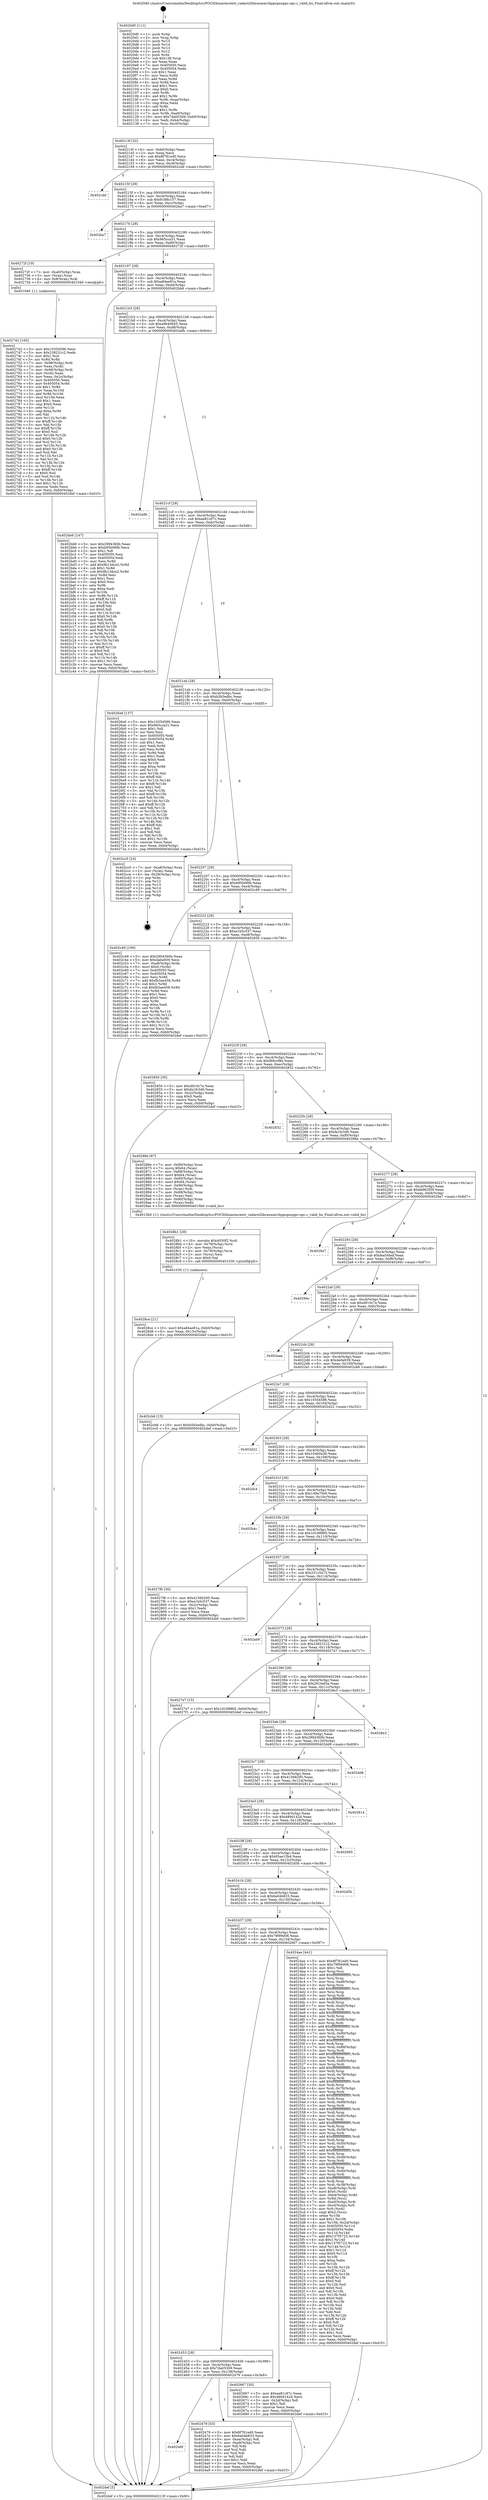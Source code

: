 digraph "0x4020d0" {
  label = "0x4020d0 (/mnt/c/Users/mathe/Desktop/tcc/POCII/binaries/extr_radare2librasmarchppcgnuppc-opc.c_valid_bo_Final-ollvm.out::main(0))"
  labelloc = "t"
  node[shape=record]

  Entry [label="",width=0.3,height=0.3,shape=circle,fillcolor=black,style=filled]
  "0x40213f" [label="{
     0x40213f [32]\l
     | [instrs]\l
     &nbsp;&nbsp;0x40213f \<+6\>: mov -0xb0(%rbp),%eax\l
     &nbsp;&nbsp;0x402145 \<+2\>: mov %eax,%ecx\l
     &nbsp;&nbsp;0x402147 \<+6\>: sub $0x8f781ed0,%ecx\l
     &nbsp;&nbsp;0x40214d \<+6\>: mov %eax,-0xc4(%rbp)\l
     &nbsp;&nbsp;0x402153 \<+6\>: mov %ecx,-0xc8(%rbp)\l
     &nbsp;&nbsp;0x402159 \<+6\>: je 0000000000402cdd \<main+0xc0d\>\l
  }"]
  "0x402cdd" [label="{
     0x402cdd\l
  }", style=dashed]
  "0x40215f" [label="{
     0x40215f [28]\l
     | [instrs]\l
     &nbsp;&nbsp;0x40215f \<+5\>: jmp 0000000000402164 \<main+0x94\>\l
     &nbsp;&nbsp;0x402164 \<+6\>: mov -0xc4(%rbp),%eax\l
     &nbsp;&nbsp;0x40216a \<+5\>: sub $0x9188c157,%eax\l
     &nbsp;&nbsp;0x40216f \<+6\>: mov %eax,-0xcc(%rbp)\l
     &nbsp;&nbsp;0x402175 \<+6\>: je 0000000000402ba7 \<main+0xad7\>\l
  }"]
  Exit [label="",width=0.3,height=0.3,shape=circle,fillcolor=black,style=filled,peripheries=2]
  "0x402ba7" [label="{
     0x402ba7\l
  }", style=dashed]
  "0x40217b" [label="{
     0x40217b [28]\l
     | [instrs]\l
     &nbsp;&nbsp;0x40217b \<+5\>: jmp 0000000000402180 \<main+0xb0\>\l
     &nbsp;&nbsp;0x402180 \<+6\>: mov -0xc4(%rbp),%eax\l
     &nbsp;&nbsp;0x402186 \<+5\>: sub $0x965cca31,%eax\l
     &nbsp;&nbsp;0x40218b \<+6\>: mov %eax,-0xd0(%rbp)\l
     &nbsp;&nbsp;0x402191 \<+6\>: je 000000000040272f \<main+0x65f\>\l
  }"]
  "0x4028ce" [label="{
     0x4028ce [21]\l
     | [instrs]\l
     &nbsp;&nbsp;0x4028ce \<+10\>: movl $0xa84ae91a,-0xb0(%rbp)\l
     &nbsp;&nbsp;0x4028d8 \<+6\>: mov %eax,-0x13c(%rbp)\l
     &nbsp;&nbsp;0x4028de \<+5\>: jmp 0000000000402def \<main+0xd1f\>\l
  }"]
  "0x40272f" [label="{
     0x40272f [19]\l
     | [instrs]\l
     &nbsp;&nbsp;0x40272f \<+7\>: mov -0xa0(%rbp),%rax\l
     &nbsp;&nbsp;0x402736 \<+3\>: mov (%rax),%rax\l
     &nbsp;&nbsp;0x402739 \<+4\>: mov 0x8(%rax),%rdi\l
     &nbsp;&nbsp;0x40273d \<+5\>: call 0000000000401040 \<atoi@plt\>\l
     | [calls]\l
     &nbsp;&nbsp;0x401040 \{1\} (unknown)\l
  }"]
  "0x402197" [label="{
     0x402197 [28]\l
     | [instrs]\l
     &nbsp;&nbsp;0x402197 \<+5\>: jmp 000000000040219c \<main+0xcc\>\l
     &nbsp;&nbsp;0x40219c \<+6\>: mov -0xc4(%rbp),%eax\l
     &nbsp;&nbsp;0x4021a2 \<+5\>: sub $0xa84ae91a,%eax\l
     &nbsp;&nbsp;0x4021a7 \<+6\>: mov %eax,-0xd4(%rbp)\l
     &nbsp;&nbsp;0x4021ad \<+6\>: je 0000000000402bb6 \<main+0xae6\>\l
  }"]
  "0x4028b1" [label="{
     0x4028b1 [29]\l
     | [instrs]\l
     &nbsp;&nbsp;0x4028b1 \<+10\>: movabs $0x4030f2,%rdi\l
     &nbsp;&nbsp;0x4028bb \<+4\>: mov -0x78(%rbp),%rcx\l
     &nbsp;&nbsp;0x4028bf \<+2\>: mov %eax,(%rcx)\l
     &nbsp;&nbsp;0x4028c1 \<+4\>: mov -0x78(%rbp),%rcx\l
     &nbsp;&nbsp;0x4028c5 \<+2\>: mov (%rcx),%esi\l
     &nbsp;&nbsp;0x4028c7 \<+2\>: mov $0x0,%al\l
     &nbsp;&nbsp;0x4028c9 \<+5\>: call 0000000000401030 \<printf@plt\>\l
     | [calls]\l
     &nbsp;&nbsp;0x401030 \{1\} (unknown)\l
  }"]
  "0x402bb6" [label="{
     0x402bb6 [147]\l
     | [instrs]\l
     &nbsp;&nbsp;0x402bb6 \<+5\>: mov $0x2994360b,%eax\l
     &nbsp;&nbsp;0x402bbb \<+5\>: mov $0xb95b06fb,%ecx\l
     &nbsp;&nbsp;0x402bc0 \<+2\>: mov $0x1,%dl\l
     &nbsp;&nbsp;0x402bc2 \<+7\>: mov 0x405050,%esi\l
     &nbsp;&nbsp;0x402bc9 \<+7\>: mov 0x405054,%edi\l
     &nbsp;&nbsp;0x402bd0 \<+3\>: mov %esi,%r8d\l
     &nbsp;&nbsp;0x402bd3 \<+7\>: add $0x9b13dce2,%r8d\l
     &nbsp;&nbsp;0x402bda \<+4\>: sub $0x1,%r8d\l
     &nbsp;&nbsp;0x402bde \<+7\>: sub $0x9b13dce2,%r8d\l
     &nbsp;&nbsp;0x402be5 \<+4\>: imul %r8d,%esi\l
     &nbsp;&nbsp;0x402be9 \<+3\>: and $0x1,%esi\l
     &nbsp;&nbsp;0x402bec \<+3\>: cmp $0x0,%esi\l
     &nbsp;&nbsp;0x402bef \<+4\>: sete %r9b\l
     &nbsp;&nbsp;0x402bf3 \<+3\>: cmp $0xa,%edi\l
     &nbsp;&nbsp;0x402bf6 \<+4\>: setl %r10b\l
     &nbsp;&nbsp;0x402bfa \<+3\>: mov %r9b,%r11b\l
     &nbsp;&nbsp;0x402bfd \<+4\>: xor $0xff,%r11b\l
     &nbsp;&nbsp;0x402c01 \<+3\>: mov %r10b,%bl\l
     &nbsp;&nbsp;0x402c04 \<+3\>: xor $0xff,%bl\l
     &nbsp;&nbsp;0x402c07 \<+3\>: xor $0x0,%dl\l
     &nbsp;&nbsp;0x402c0a \<+3\>: mov %r11b,%r14b\l
     &nbsp;&nbsp;0x402c0d \<+4\>: and $0x0,%r14b\l
     &nbsp;&nbsp;0x402c11 \<+3\>: and %dl,%r9b\l
     &nbsp;&nbsp;0x402c14 \<+3\>: mov %bl,%r15b\l
     &nbsp;&nbsp;0x402c17 \<+4\>: and $0x0,%r15b\l
     &nbsp;&nbsp;0x402c1b \<+3\>: and %dl,%r10b\l
     &nbsp;&nbsp;0x402c1e \<+3\>: or %r9b,%r14b\l
     &nbsp;&nbsp;0x402c21 \<+3\>: or %r10b,%r15b\l
     &nbsp;&nbsp;0x402c24 \<+3\>: xor %r15b,%r14b\l
     &nbsp;&nbsp;0x402c27 \<+3\>: or %bl,%r11b\l
     &nbsp;&nbsp;0x402c2a \<+4\>: xor $0xff,%r11b\l
     &nbsp;&nbsp;0x402c2e \<+3\>: or $0x0,%dl\l
     &nbsp;&nbsp;0x402c31 \<+3\>: and %dl,%r11b\l
     &nbsp;&nbsp;0x402c34 \<+3\>: or %r11b,%r14b\l
     &nbsp;&nbsp;0x402c37 \<+4\>: test $0x1,%r14b\l
     &nbsp;&nbsp;0x402c3b \<+3\>: cmovne %ecx,%eax\l
     &nbsp;&nbsp;0x402c3e \<+6\>: mov %eax,-0xb0(%rbp)\l
     &nbsp;&nbsp;0x402c44 \<+5\>: jmp 0000000000402def \<main+0xd1f\>\l
  }"]
  "0x4021b3" [label="{
     0x4021b3 [28]\l
     | [instrs]\l
     &nbsp;&nbsp;0x4021b3 \<+5\>: jmp 00000000004021b8 \<main+0xe8\>\l
     &nbsp;&nbsp;0x4021b8 \<+6\>: mov -0xc4(%rbp),%eax\l
     &nbsp;&nbsp;0x4021be \<+5\>: sub $0xa9b40645,%eax\l
     &nbsp;&nbsp;0x4021c3 \<+6\>: mov %eax,-0xd8(%rbp)\l
     &nbsp;&nbsp;0x4021c9 \<+6\>: je 0000000000402a9b \<main+0x9cb\>\l
  }"]
  "0x402742" [label="{
     0x402742 [165]\l
     | [instrs]\l
     &nbsp;&nbsp;0x402742 \<+5\>: mov $0x10354586,%ecx\l
     &nbsp;&nbsp;0x402747 \<+5\>: mov $0x238231c2,%edx\l
     &nbsp;&nbsp;0x40274c \<+3\>: mov $0x1,%sil\l
     &nbsp;&nbsp;0x40274f \<+3\>: xor %r8d,%r8d\l
     &nbsp;&nbsp;0x402752 \<+7\>: mov -0x98(%rbp),%rdi\l
     &nbsp;&nbsp;0x402759 \<+2\>: mov %eax,(%rdi)\l
     &nbsp;&nbsp;0x40275b \<+7\>: mov -0x98(%rbp),%rdi\l
     &nbsp;&nbsp;0x402762 \<+2\>: mov (%rdi),%eax\l
     &nbsp;&nbsp;0x402764 \<+3\>: mov %eax,-0x2c(%rbp)\l
     &nbsp;&nbsp;0x402767 \<+7\>: mov 0x405050,%eax\l
     &nbsp;&nbsp;0x40276e \<+8\>: mov 0x405054,%r9d\l
     &nbsp;&nbsp;0x402776 \<+4\>: sub $0x1,%r8d\l
     &nbsp;&nbsp;0x40277a \<+3\>: mov %eax,%r10d\l
     &nbsp;&nbsp;0x40277d \<+3\>: add %r8d,%r10d\l
     &nbsp;&nbsp;0x402780 \<+4\>: imul %r10d,%eax\l
     &nbsp;&nbsp;0x402784 \<+3\>: and $0x1,%eax\l
     &nbsp;&nbsp;0x402787 \<+3\>: cmp $0x0,%eax\l
     &nbsp;&nbsp;0x40278a \<+4\>: sete %r11b\l
     &nbsp;&nbsp;0x40278e \<+4\>: cmp $0xa,%r9d\l
     &nbsp;&nbsp;0x402792 \<+3\>: setl %bl\l
     &nbsp;&nbsp;0x402795 \<+3\>: mov %r11b,%r14b\l
     &nbsp;&nbsp;0x402798 \<+4\>: xor $0xff,%r14b\l
     &nbsp;&nbsp;0x40279c \<+3\>: mov %bl,%r15b\l
     &nbsp;&nbsp;0x40279f \<+4\>: xor $0xff,%r15b\l
     &nbsp;&nbsp;0x4027a3 \<+4\>: xor $0x0,%sil\l
     &nbsp;&nbsp;0x4027a7 \<+3\>: mov %r14b,%r12b\l
     &nbsp;&nbsp;0x4027aa \<+4\>: and $0x0,%r12b\l
     &nbsp;&nbsp;0x4027ae \<+3\>: and %sil,%r11b\l
     &nbsp;&nbsp;0x4027b1 \<+3\>: mov %r15b,%r13b\l
     &nbsp;&nbsp;0x4027b4 \<+4\>: and $0x0,%r13b\l
     &nbsp;&nbsp;0x4027b8 \<+3\>: and %sil,%bl\l
     &nbsp;&nbsp;0x4027bb \<+3\>: or %r11b,%r12b\l
     &nbsp;&nbsp;0x4027be \<+3\>: or %bl,%r13b\l
     &nbsp;&nbsp;0x4027c1 \<+3\>: xor %r13b,%r12b\l
     &nbsp;&nbsp;0x4027c4 \<+3\>: or %r15b,%r14b\l
     &nbsp;&nbsp;0x4027c7 \<+4\>: xor $0xff,%r14b\l
     &nbsp;&nbsp;0x4027cb \<+4\>: or $0x0,%sil\l
     &nbsp;&nbsp;0x4027cf \<+3\>: and %sil,%r14b\l
     &nbsp;&nbsp;0x4027d2 \<+3\>: or %r14b,%r12b\l
     &nbsp;&nbsp;0x4027d5 \<+4\>: test $0x1,%r12b\l
     &nbsp;&nbsp;0x4027d9 \<+3\>: cmovne %edx,%ecx\l
     &nbsp;&nbsp;0x4027dc \<+6\>: mov %ecx,-0xb0(%rbp)\l
     &nbsp;&nbsp;0x4027e2 \<+5\>: jmp 0000000000402def \<main+0xd1f\>\l
  }"]
  "0x402a9b" [label="{
     0x402a9b\l
  }", style=dashed]
  "0x4021cf" [label="{
     0x4021cf [28]\l
     | [instrs]\l
     &nbsp;&nbsp;0x4021cf \<+5\>: jmp 00000000004021d4 \<main+0x104\>\l
     &nbsp;&nbsp;0x4021d4 \<+6\>: mov -0xc4(%rbp),%eax\l
     &nbsp;&nbsp;0x4021da \<+5\>: sub $0xae81c97c,%eax\l
     &nbsp;&nbsp;0x4021df \<+6\>: mov %eax,-0xdc(%rbp)\l
     &nbsp;&nbsp;0x4021e5 \<+6\>: je 00000000004026a6 \<main+0x5d6\>\l
  }"]
  "0x4020d0" [label="{
     0x4020d0 [111]\l
     | [instrs]\l
     &nbsp;&nbsp;0x4020d0 \<+1\>: push %rbp\l
     &nbsp;&nbsp;0x4020d1 \<+3\>: mov %rsp,%rbp\l
     &nbsp;&nbsp;0x4020d4 \<+2\>: push %r15\l
     &nbsp;&nbsp;0x4020d6 \<+2\>: push %r14\l
     &nbsp;&nbsp;0x4020d8 \<+2\>: push %r13\l
     &nbsp;&nbsp;0x4020da \<+2\>: push %r12\l
     &nbsp;&nbsp;0x4020dc \<+1\>: push %rbx\l
     &nbsp;&nbsp;0x4020dd \<+7\>: sub $0x138,%rsp\l
     &nbsp;&nbsp;0x4020e4 \<+2\>: xor %eax,%eax\l
     &nbsp;&nbsp;0x4020e6 \<+7\>: mov 0x405050,%ecx\l
     &nbsp;&nbsp;0x4020ed \<+7\>: mov 0x405054,%edx\l
     &nbsp;&nbsp;0x4020f4 \<+3\>: sub $0x1,%eax\l
     &nbsp;&nbsp;0x4020f7 \<+3\>: mov %ecx,%r8d\l
     &nbsp;&nbsp;0x4020fa \<+3\>: add %eax,%r8d\l
     &nbsp;&nbsp;0x4020fd \<+4\>: imul %r8d,%ecx\l
     &nbsp;&nbsp;0x402101 \<+3\>: and $0x1,%ecx\l
     &nbsp;&nbsp;0x402104 \<+3\>: cmp $0x0,%ecx\l
     &nbsp;&nbsp;0x402107 \<+4\>: sete %r9b\l
     &nbsp;&nbsp;0x40210b \<+4\>: and $0x1,%r9b\l
     &nbsp;&nbsp;0x40210f \<+7\>: mov %r9b,-0xaa(%rbp)\l
     &nbsp;&nbsp;0x402116 \<+3\>: cmp $0xa,%edx\l
     &nbsp;&nbsp;0x402119 \<+4\>: setl %r9b\l
     &nbsp;&nbsp;0x40211d \<+4\>: and $0x1,%r9b\l
     &nbsp;&nbsp;0x402121 \<+7\>: mov %r9b,-0xa9(%rbp)\l
     &nbsp;&nbsp;0x402128 \<+10\>: movl $0x7da05309,-0xb0(%rbp)\l
     &nbsp;&nbsp;0x402132 \<+6\>: mov %edi,-0xb4(%rbp)\l
     &nbsp;&nbsp;0x402138 \<+7\>: mov %rsi,-0xc0(%rbp)\l
  }"]
  "0x4026a6" [label="{
     0x4026a6 [137]\l
     | [instrs]\l
     &nbsp;&nbsp;0x4026a6 \<+5\>: mov $0x10354586,%eax\l
     &nbsp;&nbsp;0x4026ab \<+5\>: mov $0x965cca31,%ecx\l
     &nbsp;&nbsp;0x4026b0 \<+2\>: mov $0x1,%dl\l
     &nbsp;&nbsp;0x4026b2 \<+2\>: xor %esi,%esi\l
     &nbsp;&nbsp;0x4026b4 \<+7\>: mov 0x405050,%edi\l
     &nbsp;&nbsp;0x4026bb \<+8\>: mov 0x405054,%r8d\l
     &nbsp;&nbsp;0x4026c3 \<+3\>: sub $0x1,%esi\l
     &nbsp;&nbsp;0x4026c6 \<+3\>: mov %edi,%r9d\l
     &nbsp;&nbsp;0x4026c9 \<+3\>: add %esi,%r9d\l
     &nbsp;&nbsp;0x4026cc \<+4\>: imul %r9d,%edi\l
     &nbsp;&nbsp;0x4026d0 \<+3\>: and $0x1,%edi\l
     &nbsp;&nbsp;0x4026d3 \<+3\>: cmp $0x0,%edi\l
     &nbsp;&nbsp;0x4026d6 \<+4\>: sete %r10b\l
     &nbsp;&nbsp;0x4026da \<+4\>: cmp $0xa,%r8d\l
     &nbsp;&nbsp;0x4026de \<+4\>: setl %r11b\l
     &nbsp;&nbsp;0x4026e2 \<+3\>: mov %r10b,%bl\l
     &nbsp;&nbsp;0x4026e5 \<+3\>: xor $0xff,%bl\l
     &nbsp;&nbsp;0x4026e8 \<+3\>: mov %r11b,%r14b\l
     &nbsp;&nbsp;0x4026eb \<+4\>: xor $0xff,%r14b\l
     &nbsp;&nbsp;0x4026ef \<+3\>: xor $0x1,%dl\l
     &nbsp;&nbsp;0x4026f2 \<+3\>: mov %bl,%r15b\l
     &nbsp;&nbsp;0x4026f5 \<+4\>: and $0xff,%r15b\l
     &nbsp;&nbsp;0x4026f9 \<+3\>: and %dl,%r10b\l
     &nbsp;&nbsp;0x4026fc \<+3\>: mov %r14b,%r12b\l
     &nbsp;&nbsp;0x4026ff \<+4\>: and $0xff,%r12b\l
     &nbsp;&nbsp;0x402703 \<+3\>: and %dl,%r11b\l
     &nbsp;&nbsp;0x402706 \<+3\>: or %r10b,%r15b\l
     &nbsp;&nbsp;0x402709 \<+3\>: or %r11b,%r12b\l
     &nbsp;&nbsp;0x40270c \<+3\>: xor %r12b,%r15b\l
     &nbsp;&nbsp;0x40270f \<+3\>: or %r14b,%bl\l
     &nbsp;&nbsp;0x402712 \<+3\>: xor $0xff,%bl\l
     &nbsp;&nbsp;0x402715 \<+3\>: or $0x1,%dl\l
     &nbsp;&nbsp;0x402718 \<+2\>: and %dl,%bl\l
     &nbsp;&nbsp;0x40271a \<+3\>: or %bl,%r15b\l
     &nbsp;&nbsp;0x40271d \<+4\>: test $0x1,%r15b\l
     &nbsp;&nbsp;0x402721 \<+3\>: cmovne %ecx,%eax\l
     &nbsp;&nbsp;0x402724 \<+6\>: mov %eax,-0xb0(%rbp)\l
     &nbsp;&nbsp;0x40272a \<+5\>: jmp 0000000000402def \<main+0xd1f\>\l
  }"]
  "0x4021eb" [label="{
     0x4021eb [28]\l
     | [instrs]\l
     &nbsp;&nbsp;0x4021eb \<+5\>: jmp 00000000004021f0 \<main+0x120\>\l
     &nbsp;&nbsp;0x4021f0 \<+6\>: mov -0xc4(%rbp),%eax\l
     &nbsp;&nbsp;0x4021f6 \<+5\>: sub $0xb5b5edbc,%eax\l
     &nbsp;&nbsp;0x4021fb \<+6\>: mov %eax,-0xe0(%rbp)\l
     &nbsp;&nbsp;0x402201 \<+6\>: je 0000000000402cc5 \<main+0xbf5\>\l
  }"]
  "0x402def" [label="{
     0x402def [5]\l
     | [instrs]\l
     &nbsp;&nbsp;0x402def \<+5\>: jmp 000000000040213f \<main+0x6f\>\l
  }"]
  "0x402cc5" [label="{
     0x402cc5 [24]\l
     | [instrs]\l
     &nbsp;&nbsp;0x402cc5 \<+7\>: mov -0xa8(%rbp),%rax\l
     &nbsp;&nbsp;0x402ccc \<+2\>: mov (%rax),%eax\l
     &nbsp;&nbsp;0x402cce \<+4\>: lea -0x28(%rbp),%rsp\l
     &nbsp;&nbsp;0x402cd2 \<+1\>: pop %rbx\l
     &nbsp;&nbsp;0x402cd3 \<+2\>: pop %r12\l
     &nbsp;&nbsp;0x402cd5 \<+2\>: pop %r13\l
     &nbsp;&nbsp;0x402cd7 \<+2\>: pop %r14\l
     &nbsp;&nbsp;0x402cd9 \<+2\>: pop %r15\l
     &nbsp;&nbsp;0x402cdb \<+1\>: pop %rbp\l
     &nbsp;&nbsp;0x402cdc \<+1\>: ret\l
  }"]
  "0x402207" [label="{
     0x402207 [28]\l
     | [instrs]\l
     &nbsp;&nbsp;0x402207 \<+5\>: jmp 000000000040220c \<main+0x13c\>\l
     &nbsp;&nbsp;0x40220c \<+6\>: mov -0xc4(%rbp),%eax\l
     &nbsp;&nbsp;0x402212 \<+5\>: sub $0xb95b06fb,%eax\l
     &nbsp;&nbsp;0x402217 \<+6\>: mov %eax,-0xe4(%rbp)\l
     &nbsp;&nbsp;0x40221d \<+6\>: je 0000000000402c49 \<main+0xb79\>\l
  }"]
  "0x40246f" [label="{
     0x40246f\l
  }", style=dashed]
  "0x402c49" [label="{
     0x402c49 [109]\l
     | [instrs]\l
     &nbsp;&nbsp;0x402c49 \<+5\>: mov $0x2994360b,%eax\l
     &nbsp;&nbsp;0x402c4e \<+5\>: mov $0xda0a939,%ecx\l
     &nbsp;&nbsp;0x402c53 \<+7\>: mov -0xa8(%rbp),%rdx\l
     &nbsp;&nbsp;0x402c5a \<+6\>: movl $0x0,(%rdx)\l
     &nbsp;&nbsp;0x402c60 \<+7\>: mov 0x405050,%esi\l
     &nbsp;&nbsp;0x402c67 \<+7\>: mov 0x405054,%edi\l
     &nbsp;&nbsp;0x402c6e \<+3\>: mov %esi,%r8d\l
     &nbsp;&nbsp;0x402c71 \<+7\>: add $0xfb3ae458,%r8d\l
     &nbsp;&nbsp;0x402c78 \<+4\>: sub $0x1,%r8d\l
     &nbsp;&nbsp;0x402c7c \<+7\>: sub $0xfb3ae458,%r8d\l
     &nbsp;&nbsp;0x402c83 \<+4\>: imul %r8d,%esi\l
     &nbsp;&nbsp;0x402c87 \<+3\>: and $0x1,%esi\l
     &nbsp;&nbsp;0x402c8a \<+3\>: cmp $0x0,%esi\l
     &nbsp;&nbsp;0x402c8d \<+4\>: sete %r9b\l
     &nbsp;&nbsp;0x402c91 \<+3\>: cmp $0xa,%edi\l
     &nbsp;&nbsp;0x402c94 \<+4\>: setl %r10b\l
     &nbsp;&nbsp;0x402c98 \<+3\>: mov %r9b,%r11b\l
     &nbsp;&nbsp;0x402c9b \<+3\>: and %r10b,%r11b\l
     &nbsp;&nbsp;0x402c9e \<+3\>: xor %r10b,%r9b\l
     &nbsp;&nbsp;0x402ca1 \<+3\>: or %r9b,%r11b\l
     &nbsp;&nbsp;0x402ca4 \<+4\>: test $0x1,%r11b\l
     &nbsp;&nbsp;0x402ca8 \<+3\>: cmovne %ecx,%eax\l
     &nbsp;&nbsp;0x402cab \<+6\>: mov %eax,-0xb0(%rbp)\l
     &nbsp;&nbsp;0x402cb1 \<+5\>: jmp 0000000000402def \<main+0xd1f\>\l
  }"]
  "0x402223" [label="{
     0x402223 [28]\l
     | [instrs]\l
     &nbsp;&nbsp;0x402223 \<+5\>: jmp 0000000000402228 \<main+0x158\>\l
     &nbsp;&nbsp;0x402228 \<+6\>: mov -0xc4(%rbp),%eax\l
     &nbsp;&nbsp;0x40222e \<+5\>: sub $0xe1b5c537,%eax\l
     &nbsp;&nbsp;0x402233 \<+6\>: mov %eax,-0xe8(%rbp)\l
     &nbsp;&nbsp;0x402239 \<+6\>: je 0000000000402850 \<main+0x780\>\l
  }"]
  "0x402479" [label="{
     0x402479 [53]\l
     | [instrs]\l
     &nbsp;&nbsp;0x402479 \<+5\>: mov $0x8f781ed0,%eax\l
     &nbsp;&nbsp;0x40247e \<+5\>: mov $0x6a04b833,%ecx\l
     &nbsp;&nbsp;0x402483 \<+6\>: mov -0xaa(%rbp),%dl\l
     &nbsp;&nbsp;0x402489 \<+7\>: mov -0xa9(%rbp),%sil\l
     &nbsp;&nbsp;0x402490 \<+3\>: mov %dl,%dil\l
     &nbsp;&nbsp;0x402493 \<+3\>: and %sil,%dil\l
     &nbsp;&nbsp;0x402496 \<+3\>: xor %sil,%dl\l
     &nbsp;&nbsp;0x402499 \<+3\>: or %dl,%dil\l
     &nbsp;&nbsp;0x40249c \<+4\>: test $0x1,%dil\l
     &nbsp;&nbsp;0x4024a0 \<+3\>: cmovne %ecx,%eax\l
     &nbsp;&nbsp;0x4024a3 \<+6\>: mov %eax,-0xb0(%rbp)\l
     &nbsp;&nbsp;0x4024a9 \<+5\>: jmp 0000000000402def \<main+0xd1f\>\l
  }"]
  "0x402850" [label="{
     0x402850 [30]\l
     | [instrs]\l
     &nbsp;&nbsp;0x402850 \<+5\>: mov $0xd910c7e,%eax\l
     &nbsp;&nbsp;0x402855 \<+5\>: mov $0xfa1fc346,%ecx\l
     &nbsp;&nbsp;0x40285a \<+3\>: mov -0x2c(%rbp),%edx\l
     &nbsp;&nbsp;0x40285d \<+3\>: cmp $0x0,%edx\l
     &nbsp;&nbsp;0x402860 \<+3\>: cmove %ecx,%eax\l
     &nbsp;&nbsp;0x402863 \<+6\>: mov %eax,-0xb0(%rbp)\l
     &nbsp;&nbsp;0x402869 \<+5\>: jmp 0000000000402def \<main+0xd1f\>\l
  }"]
  "0x40223f" [label="{
     0x40223f [28]\l
     | [instrs]\l
     &nbsp;&nbsp;0x40223f \<+5\>: jmp 0000000000402244 \<main+0x174\>\l
     &nbsp;&nbsp;0x402244 \<+6\>: mov -0xc4(%rbp),%eax\l
     &nbsp;&nbsp;0x40224a \<+5\>: sub $0xf68ccf8e,%eax\l
     &nbsp;&nbsp;0x40224f \<+6\>: mov %eax,-0xec(%rbp)\l
     &nbsp;&nbsp;0x402255 \<+6\>: je 0000000000402832 \<main+0x762\>\l
  }"]
  "0x402453" [label="{
     0x402453 [28]\l
     | [instrs]\l
     &nbsp;&nbsp;0x402453 \<+5\>: jmp 0000000000402458 \<main+0x388\>\l
     &nbsp;&nbsp;0x402458 \<+6\>: mov -0xc4(%rbp),%eax\l
     &nbsp;&nbsp;0x40245e \<+5\>: sub $0x7da05309,%eax\l
     &nbsp;&nbsp;0x402463 \<+6\>: mov %eax,-0x138(%rbp)\l
     &nbsp;&nbsp;0x402469 \<+6\>: je 0000000000402479 \<main+0x3a9\>\l
  }"]
  "0x402832" [label="{
     0x402832\l
  }", style=dashed]
  "0x40225b" [label="{
     0x40225b [28]\l
     | [instrs]\l
     &nbsp;&nbsp;0x40225b \<+5\>: jmp 0000000000402260 \<main+0x190\>\l
     &nbsp;&nbsp;0x402260 \<+6\>: mov -0xc4(%rbp),%eax\l
     &nbsp;&nbsp;0x402266 \<+5\>: sub $0xfa1fc346,%eax\l
     &nbsp;&nbsp;0x40226b \<+6\>: mov %eax,-0xf0(%rbp)\l
     &nbsp;&nbsp;0x402271 \<+6\>: je 000000000040286e \<main+0x79e\>\l
  }"]
  "0x402667" [label="{
     0x402667 [30]\l
     | [instrs]\l
     &nbsp;&nbsp;0x402667 \<+5\>: mov $0xae81c97c,%eax\l
     &nbsp;&nbsp;0x40266c \<+5\>: mov $0x489d142d,%ecx\l
     &nbsp;&nbsp;0x402671 \<+3\>: mov -0x2d(%rbp),%dl\l
     &nbsp;&nbsp;0x402674 \<+3\>: test $0x1,%dl\l
     &nbsp;&nbsp;0x402677 \<+3\>: cmovne %ecx,%eax\l
     &nbsp;&nbsp;0x40267a \<+6\>: mov %eax,-0xb0(%rbp)\l
     &nbsp;&nbsp;0x402680 \<+5\>: jmp 0000000000402def \<main+0xd1f\>\l
  }"]
  "0x40286e" [label="{
     0x40286e [67]\l
     | [instrs]\l
     &nbsp;&nbsp;0x40286e \<+7\>: mov -0x90(%rbp),%rax\l
     &nbsp;&nbsp;0x402875 \<+7\>: movq $0x64,(%rax)\l
     &nbsp;&nbsp;0x40287c \<+7\>: mov -0x88(%rbp),%rax\l
     &nbsp;&nbsp;0x402883 \<+6\>: movl $0x64,(%rax)\l
     &nbsp;&nbsp;0x402889 \<+4\>: mov -0x80(%rbp),%rax\l
     &nbsp;&nbsp;0x40288d \<+6\>: movl $0x64,(%rax)\l
     &nbsp;&nbsp;0x402893 \<+7\>: mov -0x90(%rbp),%rax\l
     &nbsp;&nbsp;0x40289a \<+3\>: mov (%rax),%rdi\l
     &nbsp;&nbsp;0x40289d \<+7\>: mov -0x88(%rbp),%rax\l
     &nbsp;&nbsp;0x4028a4 \<+2\>: mov (%rax),%esi\l
     &nbsp;&nbsp;0x4028a6 \<+4\>: mov -0x80(%rbp),%rax\l
     &nbsp;&nbsp;0x4028aa \<+2\>: mov (%rax),%edx\l
     &nbsp;&nbsp;0x4028ac \<+5\>: call 00000000004015b0 \<valid_bo\>\l
     | [calls]\l
     &nbsp;&nbsp;0x4015b0 \{1\} (/mnt/c/Users/mathe/Desktop/tcc/POCII/binaries/extr_radare2librasmarchppcgnuppc-opc.c_valid_bo_Final-ollvm.out::valid_bo)\l
  }"]
  "0x402277" [label="{
     0x402277 [28]\l
     | [instrs]\l
     &nbsp;&nbsp;0x402277 \<+5\>: jmp 000000000040227c \<main+0x1ac\>\l
     &nbsp;&nbsp;0x40227c \<+6\>: mov -0xc4(%rbp),%eax\l
     &nbsp;&nbsp;0x402282 \<+5\>: sub $0xfe962f59,%eax\l
     &nbsp;&nbsp;0x402287 \<+6\>: mov %eax,-0xf4(%rbp)\l
     &nbsp;&nbsp;0x40228d \<+6\>: je 00000000004029a7 \<main+0x8d7\>\l
  }"]
  "0x402437" [label="{
     0x402437 [28]\l
     | [instrs]\l
     &nbsp;&nbsp;0x402437 \<+5\>: jmp 000000000040243c \<main+0x36c\>\l
     &nbsp;&nbsp;0x40243c \<+6\>: mov -0xc4(%rbp),%eax\l
     &nbsp;&nbsp;0x402442 \<+5\>: sub $0x79f99d06,%eax\l
     &nbsp;&nbsp;0x402447 \<+6\>: mov %eax,-0x134(%rbp)\l
     &nbsp;&nbsp;0x40244d \<+6\>: je 0000000000402667 \<main+0x597\>\l
  }"]
  "0x4029a7" [label="{
     0x4029a7\l
  }", style=dashed]
  "0x402293" [label="{
     0x402293 [28]\l
     | [instrs]\l
     &nbsp;&nbsp;0x402293 \<+5\>: jmp 0000000000402298 \<main+0x1c8\>\l
     &nbsp;&nbsp;0x402298 \<+6\>: mov -0xc4(%rbp),%eax\l
     &nbsp;&nbsp;0x40229e \<+5\>: sub $0xfea54baf,%eax\l
     &nbsp;&nbsp;0x4022a3 \<+6\>: mov %eax,-0xf8(%rbp)\l
     &nbsp;&nbsp;0x4022a9 \<+6\>: je 000000000040294c \<main+0x87c\>\l
  }"]
  "0x4024ae" [label="{
     0x4024ae [441]\l
     | [instrs]\l
     &nbsp;&nbsp;0x4024ae \<+5\>: mov $0x8f781ed0,%eax\l
     &nbsp;&nbsp;0x4024b3 \<+5\>: mov $0x79f99d06,%ecx\l
     &nbsp;&nbsp;0x4024b8 \<+2\>: mov $0x1,%dl\l
     &nbsp;&nbsp;0x4024ba \<+3\>: mov %rsp,%rsi\l
     &nbsp;&nbsp;0x4024bd \<+4\>: add $0xfffffffffffffff0,%rsi\l
     &nbsp;&nbsp;0x4024c1 \<+3\>: mov %rsi,%rsp\l
     &nbsp;&nbsp;0x4024c4 \<+7\>: mov %rsi,-0xa8(%rbp)\l
     &nbsp;&nbsp;0x4024cb \<+3\>: mov %rsp,%rsi\l
     &nbsp;&nbsp;0x4024ce \<+4\>: add $0xfffffffffffffff0,%rsi\l
     &nbsp;&nbsp;0x4024d2 \<+3\>: mov %rsi,%rsp\l
     &nbsp;&nbsp;0x4024d5 \<+3\>: mov %rsp,%rdi\l
     &nbsp;&nbsp;0x4024d8 \<+4\>: add $0xfffffffffffffff0,%rdi\l
     &nbsp;&nbsp;0x4024dc \<+3\>: mov %rdi,%rsp\l
     &nbsp;&nbsp;0x4024df \<+7\>: mov %rdi,-0xa0(%rbp)\l
     &nbsp;&nbsp;0x4024e6 \<+3\>: mov %rsp,%rdi\l
     &nbsp;&nbsp;0x4024e9 \<+4\>: add $0xfffffffffffffff0,%rdi\l
     &nbsp;&nbsp;0x4024ed \<+3\>: mov %rdi,%rsp\l
     &nbsp;&nbsp;0x4024f0 \<+7\>: mov %rdi,-0x98(%rbp)\l
     &nbsp;&nbsp;0x4024f7 \<+3\>: mov %rsp,%rdi\l
     &nbsp;&nbsp;0x4024fa \<+4\>: add $0xfffffffffffffff0,%rdi\l
     &nbsp;&nbsp;0x4024fe \<+3\>: mov %rdi,%rsp\l
     &nbsp;&nbsp;0x402501 \<+7\>: mov %rdi,-0x90(%rbp)\l
     &nbsp;&nbsp;0x402508 \<+3\>: mov %rsp,%rdi\l
     &nbsp;&nbsp;0x40250b \<+4\>: add $0xfffffffffffffff0,%rdi\l
     &nbsp;&nbsp;0x40250f \<+3\>: mov %rdi,%rsp\l
     &nbsp;&nbsp;0x402512 \<+7\>: mov %rdi,-0x88(%rbp)\l
     &nbsp;&nbsp;0x402519 \<+3\>: mov %rsp,%rdi\l
     &nbsp;&nbsp;0x40251c \<+4\>: add $0xfffffffffffffff0,%rdi\l
     &nbsp;&nbsp;0x402520 \<+3\>: mov %rdi,%rsp\l
     &nbsp;&nbsp;0x402523 \<+4\>: mov %rdi,-0x80(%rbp)\l
     &nbsp;&nbsp;0x402527 \<+3\>: mov %rsp,%rdi\l
     &nbsp;&nbsp;0x40252a \<+4\>: add $0xfffffffffffffff0,%rdi\l
     &nbsp;&nbsp;0x40252e \<+3\>: mov %rdi,%rsp\l
     &nbsp;&nbsp;0x402531 \<+4\>: mov %rdi,-0x78(%rbp)\l
     &nbsp;&nbsp;0x402535 \<+3\>: mov %rsp,%rdi\l
     &nbsp;&nbsp;0x402538 \<+4\>: add $0xfffffffffffffff0,%rdi\l
     &nbsp;&nbsp;0x40253c \<+3\>: mov %rdi,%rsp\l
     &nbsp;&nbsp;0x40253f \<+4\>: mov %rdi,-0x70(%rbp)\l
     &nbsp;&nbsp;0x402543 \<+3\>: mov %rsp,%rdi\l
     &nbsp;&nbsp;0x402546 \<+4\>: add $0xfffffffffffffff0,%rdi\l
     &nbsp;&nbsp;0x40254a \<+3\>: mov %rdi,%rsp\l
     &nbsp;&nbsp;0x40254d \<+4\>: mov %rdi,-0x68(%rbp)\l
     &nbsp;&nbsp;0x402551 \<+3\>: mov %rsp,%rdi\l
     &nbsp;&nbsp;0x402554 \<+4\>: add $0xfffffffffffffff0,%rdi\l
     &nbsp;&nbsp;0x402558 \<+3\>: mov %rdi,%rsp\l
     &nbsp;&nbsp;0x40255b \<+4\>: mov %rdi,-0x60(%rbp)\l
     &nbsp;&nbsp;0x40255f \<+3\>: mov %rsp,%rdi\l
     &nbsp;&nbsp;0x402562 \<+4\>: add $0xfffffffffffffff0,%rdi\l
     &nbsp;&nbsp;0x402566 \<+3\>: mov %rdi,%rsp\l
     &nbsp;&nbsp;0x402569 \<+4\>: mov %rdi,-0x58(%rbp)\l
     &nbsp;&nbsp;0x40256d \<+3\>: mov %rsp,%rdi\l
     &nbsp;&nbsp;0x402570 \<+4\>: add $0xfffffffffffffff0,%rdi\l
     &nbsp;&nbsp;0x402574 \<+3\>: mov %rdi,%rsp\l
     &nbsp;&nbsp;0x402577 \<+4\>: mov %rdi,-0x50(%rbp)\l
     &nbsp;&nbsp;0x40257b \<+3\>: mov %rsp,%rdi\l
     &nbsp;&nbsp;0x40257e \<+4\>: add $0xfffffffffffffff0,%rdi\l
     &nbsp;&nbsp;0x402582 \<+3\>: mov %rdi,%rsp\l
     &nbsp;&nbsp;0x402585 \<+4\>: mov %rdi,-0x48(%rbp)\l
     &nbsp;&nbsp;0x402589 \<+3\>: mov %rsp,%rdi\l
     &nbsp;&nbsp;0x40258c \<+4\>: add $0xfffffffffffffff0,%rdi\l
     &nbsp;&nbsp;0x402590 \<+3\>: mov %rdi,%rsp\l
     &nbsp;&nbsp;0x402593 \<+4\>: mov %rdi,-0x40(%rbp)\l
     &nbsp;&nbsp;0x402597 \<+3\>: mov %rsp,%rdi\l
     &nbsp;&nbsp;0x40259a \<+4\>: add $0xfffffffffffffff0,%rdi\l
     &nbsp;&nbsp;0x40259e \<+3\>: mov %rdi,%rsp\l
     &nbsp;&nbsp;0x4025a1 \<+4\>: mov %rdi,-0x38(%rbp)\l
     &nbsp;&nbsp;0x4025a5 \<+7\>: mov -0xa8(%rbp),%rdi\l
     &nbsp;&nbsp;0x4025ac \<+6\>: movl $0x0,(%rdi)\l
     &nbsp;&nbsp;0x4025b2 \<+7\>: mov -0xb4(%rbp),%r8d\l
     &nbsp;&nbsp;0x4025b9 \<+3\>: mov %r8d,(%rsi)\l
     &nbsp;&nbsp;0x4025bc \<+7\>: mov -0xa0(%rbp),%rdi\l
     &nbsp;&nbsp;0x4025c3 \<+7\>: mov -0xc0(%rbp),%r9\l
     &nbsp;&nbsp;0x4025ca \<+3\>: mov %r9,(%rdi)\l
     &nbsp;&nbsp;0x4025cd \<+3\>: cmpl $0x2,(%rsi)\l
     &nbsp;&nbsp;0x4025d0 \<+4\>: setne %r10b\l
     &nbsp;&nbsp;0x4025d4 \<+4\>: and $0x1,%r10b\l
     &nbsp;&nbsp;0x4025d8 \<+4\>: mov %r10b,-0x2d(%rbp)\l
     &nbsp;&nbsp;0x4025dc \<+8\>: mov 0x405050,%r11d\l
     &nbsp;&nbsp;0x4025e4 \<+7\>: mov 0x405054,%ebx\l
     &nbsp;&nbsp;0x4025eb \<+3\>: mov %r11d,%r14d\l
     &nbsp;&nbsp;0x4025ee \<+7\>: add $0x137f5723,%r14d\l
     &nbsp;&nbsp;0x4025f5 \<+4\>: sub $0x1,%r14d\l
     &nbsp;&nbsp;0x4025f9 \<+7\>: sub $0x137f5723,%r14d\l
     &nbsp;&nbsp;0x402600 \<+4\>: imul %r14d,%r11d\l
     &nbsp;&nbsp;0x402604 \<+4\>: and $0x1,%r11d\l
     &nbsp;&nbsp;0x402608 \<+4\>: cmp $0x0,%r11d\l
     &nbsp;&nbsp;0x40260c \<+4\>: sete %r10b\l
     &nbsp;&nbsp;0x402610 \<+3\>: cmp $0xa,%ebx\l
     &nbsp;&nbsp;0x402613 \<+4\>: setl %r15b\l
     &nbsp;&nbsp;0x402617 \<+3\>: mov %r10b,%r12b\l
     &nbsp;&nbsp;0x40261a \<+4\>: xor $0xff,%r12b\l
     &nbsp;&nbsp;0x40261e \<+3\>: mov %r15b,%r13b\l
     &nbsp;&nbsp;0x402621 \<+4\>: xor $0xff,%r13b\l
     &nbsp;&nbsp;0x402625 \<+3\>: xor $0x0,%dl\l
     &nbsp;&nbsp;0x402628 \<+3\>: mov %r12b,%sil\l
     &nbsp;&nbsp;0x40262b \<+4\>: and $0x0,%sil\l
     &nbsp;&nbsp;0x40262f \<+3\>: and %dl,%r10b\l
     &nbsp;&nbsp;0x402632 \<+3\>: mov %r13b,%dil\l
     &nbsp;&nbsp;0x402635 \<+4\>: and $0x0,%dil\l
     &nbsp;&nbsp;0x402639 \<+3\>: and %dl,%r15b\l
     &nbsp;&nbsp;0x40263c \<+3\>: or %r10b,%sil\l
     &nbsp;&nbsp;0x40263f \<+3\>: or %r15b,%dil\l
     &nbsp;&nbsp;0x402642 \<+3\>: xor %dil,%sil\l
     &nbsp;&nbsp;0x402645 \<+3\>: or %r13b,%r12b\l
     &nbsp;&nbsp;0x402648 \<+4\>: xor $0xff,%r12b\l
     &nbsp;&nbsp;0x40264c \<+3\>: or $0x0,%dl\l
     &nbsp;&nbsp;0x40264f \<+3\>: and %dl,%r12b\l
     &nbsp;&nbsp;0x402652 \<+3\>: or %r12b,%sil\l
     &nbsp;&nbsp;0x402655 \<+4\>: test $0x1,%sil\l
     &nbsp;&nbsp;0x402659 \<+3\>: cmovne %ecx,%eax\l
     &nbsp;&nbsp;0x40265c \<+6\>: mov %eax,-0xb0(%rbp)\l
     &nbsp;&nbsp;0x402662 \<+5\>: jmp 0000000000402def \<main+0xd1f\>\l
  }"]
  "0x40294c" [label="{
     0x40294c\l
  }", style=dashed]
  "0x4022af" [label="{
     0x4022af [28]\l
     | [instrs]\l
     &nbsp;&nbsp;0x4022af \<+5\>: jmp 00000000004022b4 \<main+0x1e4\>\l
     &nbsp;&nbsp;0x4022b4 \<+6\>: mov -0xc4(%rbp),%eax\l
     &nbsp;&nbsp;0x4022ba \<+5\>: sub $0xd910c7e,%eax\l
     &nbsp;&nbsp;0x4022bf \<+6\>: mov %eax,-0xfc(%rbp)\l
     &nbsp;&nbsp;0x4022c5 \<+6\>: je 0000000000402aaa \<main+0x9da\>\l
  }"]
  "0x40241b" [label="{
     0x40241b [28]\l
     | [instrs]\l
     &nbsp;&nbsp;0x40241b \<+5\>: jmp 0000000000402420 \<main+0x350\>\l
     &nbsp;&nbsp;0x402420 \<+6\>: mov -0xc4(%rbp),%eax\l
     &nbsp;&nbsp;0x402426 \<+5\>: sub $0x6a04b833,%eax\l
     &nbsp;&nbsp;0x40242b \<+6\>: mov %eax,-0x130(%rbp)\l
     &nbsp;&nbsp;0x402431 \<+6\>: je 00000000004024ae \<main+0x3de\>\l
  }"]
  "0x402aaa" [label="{
     0x402aaa\l
  }", style=dashed]
  "0x4022cb" [label="{
     0x4022cb [28]\l
     | [instrs]\l
     &nbsp;&nbsp;0x4022cb \<+5\>: jmp 00000000004022d0 \<main+0x200\>\l
     &nbsp;&nbsp;0x4022d0 \<+6\>: mov -0xc4(%rbp),%eax\l
     &nbsp;&nbsp;0x4022d6 \<+5\>: sub $0xda0a939,%eax\l
     &nbsp;&nbsp;0x4022db \<+6\>: mov %eax,-0x100(%rbp)\l
     &nbsp;&nbsp;0x4022e1 \<+6\>: je 0000000000402cb6 \<main+0xbe6\>\l
  }"]
  "0x402d5b" [label="{
     0x402d5b\l
  }", style=dashed]
  "0x402cb6" [label="{
     0x402cb6 [15]\l
     | [instrs]\l
     &nbsp;&nbsp;0x402cb6 \<+10\>: movl $0xb5b5edbc,-0xb0(%rbp)\l
     &nbsp;&nbsp;0x402cc0 \<+5\>: jmp 0000000000402def \<main+0xd1f\>\l
  }"]
  "0x4022e7" [label="{
     0x4022e7 [28]\l
     | [instrs]\l
     &nbsp;&nbsp;0x4022e7 \<+5\>: jmp 00000000004022ec \<main+0x21c\>\l
     &nbsp;&nbsp;0x4022ec \<+6\>: mov -0xc4(%rbp),%eax\l
     &nbsp;&nbsp;0x4022f2 \<+5\>: sub $0x10354586,%eax\l
     &nbsp;&nbsp;0x4022f7 \<+6\>: mov %eax,-0x104(%rbp)\l
     &nbsp;&nbsp;0x4022fd \<+6\>: je 0000000000402d22 \<main+0xc52\>\l
  }"]
  "0x4023ff" [label="{
     0x4023ff [28]\l
     | [instrs]\l
     &nbsp;&nbsp;0x4023ff \<+5\>: jmp 0000000000402404 \<main+0x334\>\l
     &nbsp;&nbsp;0x402404 \<+6\>: mov -0xc4(%rbp),%eax\l
     &nbsp;&nbsp;0x40240a \<+5\>: sub $0x65ae15b4,%eax\l
     &nbsp;&nbsp;0x40240f \<+6\>: mov %eax,-0x12c(%rbp)\l
     &nbsp;&nbsp;0x402415 \<+6\>: je 0000000000402d5b \<main+0xc8b\>\l
  }"]
  "0x402d22" [label="{
     0x402d22\l
  }", style=dashed]
  "0x402303" [label="{
     0x402303 [28]\l
     | [instrs]\l
     &nbsp;&nbsp;0x402303 \<+5\>: jmp 0000000000402308 \<main+0x238\>\l
     &nbsp;&nbsp;0x402308 \<+6\>: mov -0xc4(%rbp),%eax\l
     &nbsp;&nbsp;0x40230e \<+5\>: sub $0x104b0a36,%eax\l
     &nbsp;&nbsp;0x402313 \<+6\>: mov %eax,-0x108(%rbp)\l
     &nbsp;&nbsp;0x402319 \<+6\>: je 0000000000402dc4 \<main+0xcf4\>\l
  }"]
  "0x402685" [label="{
     0x402685\l
  }", style=dashed]
  "0x402dc4" [label="{
     0x402dc4\l
  }", style=dashed]
  "0x40231f" [label="{
     0x40231f [28]\l
     | [instrs]\l
     &nbsp;&nbsp;0x40231f \<+5\>: jmp 0000000000402324 \<main+0x254\>\l
     &nbsp;&nbsp;0x402324 \<+6\>: mov -0xc4(%rbp),%eax\l
     &nbsp;&nbsp;0x40232a \<+5\>: sub $0x149a70e9,%eax\l
     &nbsp;&nbsp;0x40232f \<+6\>: mov %eax,-0x10c(%rbp)\l
     &nbsp;&nbsp;0x402335 \<+6\>: je 0000000000402b4c \<main+0xa7c\>\l
  }"]
  "0x4023e3" [label="{
     0x4023e3 [28]\l
     | [instrs]\l
     &nbsp;&nbsp;0x4023e3 \<+5\>: jmp 00000000004023e8 \<main+0x318\>\l
     &nbsp;&nbsp;0x4023e8 \<+6\>: mov -0xc4(%rbp),%eax\l
     &nbsp;&nbsp;0x4023ee \<+5\>: sub $0x489d142d,%eax\l
     &nbsp;&nbsp;0x4023f3 \<+6\>: mov %eax,-0x128(%rbp)\l
     &nbsp;&nbsp;0x4023f9 \<+6\>: je 0000000000402685 \<main+0x5b5\>\l
  }"]
  "0x402b4c" [label="{
     0x402b4c\l
  }", style=dashed]
  "0x40233b" [label="{
     0x40233b [28]\l
     | [instrs]\l
     &nbsp;&nbsp;0x40233b \<+5\>: jmp 0000000000402340 \<main+0x270\>\l
     &nbsp;&nbsp;0x402340 \<+6\>: mov -0xc4(%rbp),%eax\l
     &nbsp;&nbsp;0x402346 \<+5\>: sub $0x1d168865,%eax\l
     &nbsp;&nbsp;0x40234b \<+6\>: mov %eax,-0x110(%rbp)\l
     &nbsp;&nbsp;0x402351 \<+6\>: je 00000000004027f6 \<main+0x726\>\l
  }"]
  "0x402814" [label="{
     0x402814\l
  }", style=dashed]
  "0x4027f6" [label="{
     0x4027f6 [30]\l
     | [instrs]\l
     &nbsp;&nbsp;0x4027f6 \<+5\>: mov $0x41566295,%eax\l
     &nbsp;&nbsp;0x4027fb \<+5\>: mov $0xe1b5c537,%ecx\l
     &nbsp;&nbsp;0x402800 \<+3\>: mov -0x2c(%rbp),%edx\l
     &nbsp;&nbsp;0x402803 \<+3\>: cmp $0x1,%edx\l
     &nbsp;&nbsp;0x402806 \<+3\>: cmovl %ecx,%eax\l
     &nbsp;&nbsp;0x402809 \<+6\>: mov %eax,-0xb0(%rbp)\l
     &nbsp;&nbsp;0x40280f \<+5\>: jmp 0000000000402def \<main+0xd1f\>\l
  }"]
  "0x402357" [label="{
     0x402357 [28]\l
     | [instrs]\l
     &nbsp;&nbsp;0x402357 \<+5\>: jmp 000000000040235c \<main+0x28c\>\l
     &nbsp;&nbsp;0x40235c \<+6\>: mov -0xc4(%rbp),%eax\l
     &nbsp;&nbsp;0x402362 \<+5\>: sub $0x231c5a73,%eax\l
     &nbsp;&nbsp;0x402367 \<+6\>: mov %eax,-0x114(%rbp)\l
     &nbsp;&nbsp;0x40236d \<+6\>: je 0000000000402ab9 \<main+0x9e9\>\l
  }"]
  "0x4023c7" [label="{
     0x4023c7 [28]\l
     | [instrs]\l
     &nbsp;&nbsp;0x4023c7 \<+5\>: jmp 00000000004023cc \<main+0x2fc\>\l
     &nbsp;&nbsp;0x4023cc \<+6\>: mov -0xc4(%rbp),%eax\l
     &nbsp;&nbsp;0x4023d2 \<+5\>: sub $0x41566295,%eax\l
     &nbsp;&nbsp;0x4023d7 \<+6\>: mov %eax,-0x124(%rbp)\l
     &nbsp;&nbsp;0x4023dd \<+6\>: je 0000000000402814 \<main+0x744\>\l
  }"]
  "0x402ab9" [label="{
     0x402ab9\l
  }", style=dashed]
  "0x402373" [label="{
     0x402373 [28]\l
     | [instrs]\l
     &nbsp;&nbsp;0x402373 \<+5\>: jmp 0000000000402378 \<main+0x2a8\>\l
     &nbsp;&nbsp;0x402378 \<+6\>: mov -0xc4(%rbp),%eax\l
     &nbsp;&nbsp;0x40237e \<+5\>: sub $0x238231c2,%eax\l
     &nbsp;&nbsp;0x402383 \<+6\>: mov %eax,-0x118(%rbp)\l
     &nbsp;&nbsp;0x402389 \<+6\>: je 00000000004027e7 \<main+0x717\>\l
  }"]
  "0x402dd8" [label="{
     0x402dd8\l
  }", style=dashed]
  "0x4027e7" [label="{
     0x4027e7 [15]\l
     | [instrs]\l
     &nbsp;&nbsp;0x4027e7 \<+10\>: movl $0x1d168865,-0xb0(%rbp)\l
     &nbsp;&nbsp;0x4027f1 \<+5\>: jmp 0000000000402def \<main+0xd1f\>\l
  }"]
  "0x40238f" [label="{
     0x40238f [28]\l
     | [instrs]\l
     &nbsp;&nbsp;0x40238f \<+5\>: jmp 0000000000402394 \<main+0x2c4\>\l
     &nbsp;&nbsp;0x402394 \<+6\>: mov -0xc4(%rbp),%eax\l
     &nbsp;&nbsp;0x40239a \<+5\>: sub $0x2916af3a,%eax\l
     &nbsp;&nbsp;0x40239f \<+6\>: mov %eax,-0x11c(%rbp)\l
     &nbsp;&nbsp;0x4023a5 \<+6\>: je 00000000004028e3 \<main+0x813\>\l
  }"]
  "0x4023ab" [label="{
     0x4023ab [28]\l
     | [instrs]\l
     &nbsp;&nbsp;0x4023ab \<+5\>: jmp 00000000004023b0 \<main+0x2e0\>\l
     &nbsp;&nbsp;0x4023b0 \<+6\>: mov -0xc4(%rbp),%eax\l
     &nbsp;&nbsp;0x4023b6 \<+5\>: sub $0x2994360b,%eax\l
     &nbsp;&nbsp;0x4023bb \<+6\>: mov %eax,-0x120(%rbp)\l
     &nbsp;&nbsp;0x4023c1 \<+6\>: je 0000000000402dd8 \<main+0xd08\>\l
  }"]
  "0x4028e3" [label="{
     0x4028e3\l
  }", style=dashed]
  Entry -> "0x4020d0" [label=" 1"]
  "0x40213f" -> "0x402cdd" [label=" 0"]
  "0x40213f" -> "0x40215f" [label=" 13"]
  "0x402cc5" -> Exit [label=" 1"]
  "0x40215f" -> "0x402ba7" [label=" 0"]
  "0x40215f" -> "0x40217b" [label=" 13"]
  "0x402cb6" -> "0x402def" [label=" 1"]
  "0x40217b" -> "0x40272f" [label=" 1"]
  "0x40217b" -> "0x402197" [label=" 12"]
  "0x402c49" -> "0x402def" [label=" 1"]
  "0x402197" -> "0x402bb6" [label=" 1"]
  "0x402197" -> "0x4021b3" [label=" 11"]
  "0x402bb6" -> "0x402def" [label=" 1"]
  "0x4021b3" -> "0x402a9b" [label=" 0"]
  "0x4021b3" -> "0x4021cf" [label=" 11"]
  "0x4028ce" -> "0x402def" [label=" 1"]
  "0x4021cf" -> "0x4026a6" [label=" 1"]
  "0x4021cf" -> "0x4021eb" [label=" 10"]
  "0x40286e" -> "0x4028b1" [label=" 1"]
  "0x4021eb" -> "0x402cc5" [label=" 1"]
  "0x4021eb" -> "0x402207" [label=" 9"]
  "0x402850" -> "0x402def" [label=" 1"]
  "0x402207" -> "0x402c49" [label=" 1"]
  "0x402207" -> "0x402223" [label=" 8"]
  "0x4027f6" -> "0x402def" [label=" 1"]
  "0x402223" -> "0x402850" [label=" 1"]
  "0x402223" -> "0x40223f" [label=" 7"]
  "0x4027e7" -> "0x402def" [label=" 1"]
  "0x40223f" -> "0x402832" [label=" 0"]
  "0x40223f" -> "0x40225b" [label=" 7"]
  "0x40272f" -> "0x402742" [label=" 1"]
  "0x40225b" -> "0x40286e" [label=" 1"]
  "0x40225b" -> "0x402277" [label=" 6"]
  "0x4026a6" -> "0x402def" [label=" 1"]
  "0x402277" -> "0x4029a7" [label=" 0"]
  "0x402277" -> "0x402293" [label=" 6"]
  "0x4024ae" -> "0x402def" [label=" 1"]
  "0x402293" -> "0x40294c" [label=" 0"]
  "0x402293" -> "0x4022af" [label=" 6"]
  "0x4028b1" -> "0x4028ce" [label=" 1"]
  "0x4022af" -> "0x402aaa" [label=" 0"]
  "0x4022af" -> "0x4022cb" [label=" 6"]
  "0x4020d0" -> "0x40213f" [label=" 1"]
  "0x4022cb" -> "0x402cb6" [label=" 1"]
  "0x4022cb" -> "0x4022e7" [label=" 5"]
  "0x402479" -> "0x402def" [label=" 1"]
  "0x4022e7" -> "0x402d22" [label=" 0"]
  "0x4022e7" -> "0x402303" [label=" 5"]
  "0x402453" -> "0x402479" [label=" 1"]
  "0x402303" -> "0x402dc4" [label=" 0"]
  "0x402303" -> "0x40231f" [label=" 5"]
  "0x402742" -> "0x402def" [label=" 1"]
  "0x40231f" -> "0x402b4c" [label=" 0"]
  "0x40231f" -> "0x40233b" [label=" 5"]
  "0x402437" -> "0x402667" [label=" 1"]
  "0x40233b" -> "0x4027f6" [label=" 1"]
  "0x40233b" -> "0x402357" [label=" 4"]
  "0x402667" -> "0x402def" [label=" 1"]
  "0x402357" -> "0x402ab9" [label=" 0"]
  "0x402357" -> "0x402373" [label=" 4"]
  "0x40241b" -> "0x4024ae" [label=" 1"]
  "0x402373" -> "0x4027e7" [label=" 1"]
  "0x402373" -> "0x40238f" [label=" 3"]
  "0x402def" -> "0x40213f" [label=" 12"]
  "0x40238f" -> "0x4028e3" [label=" 0"]
  "0x40238f" -> "0x4023ab" [label=" 3"]
  "0x4023ff" -> "0x40241b" [label=" 3"]
  "0x4023ab" -> "0x402dd8" [label=" 0"]
  "0x4023ab" -> "0x4023c7" [label=" 3"]
  "0x40241b" -> "0x402437" [label=" 2"]
  "0x4023c7" -> "0x402814" [label=" 0"]
  "0x4023c7" -> "0x4023e3" [label=" 3"]
  "0x402437" -> "0x402453" [label=" 1"]
  "0x4023e3" -> "0x402685" [label=" 0"]
  "0x4023e3" -> "0x4023ff" [label=" 3"]
  "0x402453" -> "0x40246f" [label=" 0"]
  "0x4023ff" -> "0x402d5b" [label=" 0"]
}
